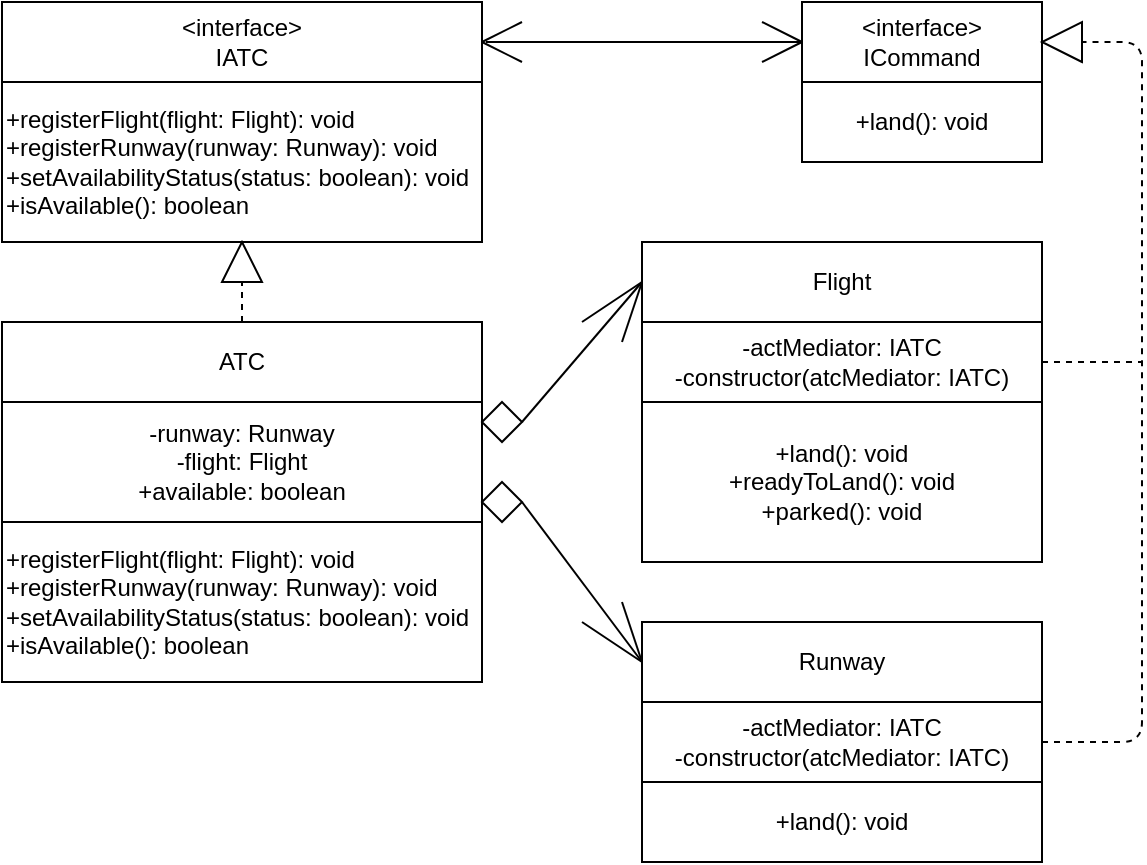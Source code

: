 <mxfile>
    <diagram id="i0sznkB6wCeKxleQH_he" name="Page-1">
        <mxGraphModel dx="133" dy="115" grid="1" gridSize="10" guides="1" tooltips="1" connect="1" arrows="1" fold="1" page="1" pageScale="1" pageWidth="827" pageHeight="1169" math="0" shadow="0">
            <root>
                <mxCell id="0"/>
                <mxCell id="1" parent="0"/>
                <mxCell id="18" value="&amp;lt;interface&amp;gt;&lt;br&gt;IATC" style="rounded=0;whiteSpace=wrap;html=1;" vertex="1" parent="1">
                    <mxGeometry x="120" y="80" width="240" height="40" as="geometry"/>
                </mxCell>
                <mxCell id="19" value="+registerFlight(flight: Flight): void&lt;br&gt;+registerRunway(runway: Runway): void&lt;br&gt;+setAvailabilityStatus(status: boolean): void&lt;br&gt;+isAvailable(): boolean" style="rounded=0;whiteSpace=wrap;html=1;align=left;" vertex="1" parent="1">
                    <mxGeometry x="120" y="120" width="240" height="80" as="geometry"/>
                </mxCell>
                <mxCell id="21" value="ATC" style="rounded=0;whiteSpace=wrap;html=1;" vertex="1" parent="1">
                    <mxGeometry x="120" y="240" width="240" height="40" as="geometry"/>
                </mxCell>
                <mxCell id="22" value="+registerFlight(flight: Flight): void&lt;br&gt;+registerRunway(runway: Runway): void&lt;br&gt;+setAvailabilityStatus(status: boolean): void&lt;br&gt;+isAvailable(): boolean" style="rounded=0;whiteSpace=wrap;html=1;align=left;" vertex="1" parent="1">
                    <mxGeometry x="120" y="340" width="240" height="80" as="geometry"/>
                </mxCell>
                <mxCell id="23" value="-runway: Runway&lt;br&gt;-flight: Flight&lt;br&gt;+available: boolean" style="rounded=0;whiteSpace=wrap;html=1;" vertex="1" parent="1">
                    <mxGeometry x="120" y="280" width="240" height="60" as="geometry"/>
                </mxCell>
                <mxCell id="24" value="&amp;lt;interface&amp;gt;&lt;br&gt;ICommand" style="rounded=0;whiteSpace=wrap;html=1;" vertex="1" parent="1">
                    <mxGeometry x="520" y="80" width="120" height="40" as="geometry"/>
                </mxCell>
                <mxCell id="25" value="+land(): void" style="rounded=0;whiteSpace=wrap;html=1;" vertex="1" parent="1">
                    <mxGeometry x="520" y="120" width="120" height="40" as="geometry"/>
                </mxCell>
                <mxCell id="26" value="Flight" style="rounded=0;whiteSpace=wrap;html=1;" vertex="1" parent="1">
                    <mxGeometry x="440" y="200" width="200" height="40" as="geometry"/>
                </mxCell>
                <mxCell id="27" value="-actMediator: IATC&lt;br&gt;-constructor(atcMediator: IATC)" style="rounded=0;whiteSpace=wrap;html=1;" vertex="1" parent="1">
                    <mxGeometry x="440" y="240" width="200" height="40" as="geometry"/>
                </mxCell>
                <mxCell id="28" value="+land(): void&lt;br&gt;+readyToLand(): void&lt;br&gt;+parked(): void" style="rounded=0;whiteSpace=wrap;html=1;" vertex="1" parent="1">
                    <mxGeometry x="440" y="280" width="200" height="80" as="geometry"/>
                </mxCell>
                <mxCell id="29" value="Runway" style="rounded=0;whiteSpace=wrap;html=1;" vertex="1" parent="1">
                    <mxGeometry x="440" y="390" width="200" height="40" as="geometry"/>
                </mxCell>
                <mxCell id="30" value="-actMediator: IATC&lt;br&gt;-constructor(atcMediator: IATC)" style="rounded=0;whiteSpace=wrap;html=1;" vertex="1" parent="1">
                    <mxGeometry x="440" y="430" width="200" height="40" as="geometry"/>
                </mxCell>
                <mxCell id="31" value="+land(): void" style="rounded=0;whiteSpace=wrap;html=1;" vertex="1" parent="1">
                    <mxGeometry x="440" y="470" width="200" height="40" as="geometry"/>
                </mxCell>
                <mxCell id="32" value="" style="endArrow=none;html=1;entryX=0;entryY=0.5;entryDx=0;entryDy=0;" edge="1" parent="1" target="24">
                    <mxGeometry width="50" height="50" relative="1" as="geometry">
                        <mxPoint x="362" y="100" as="sourcePoint"/>
                        <mxPoint x="430" y="80" as="targetPoint"/>
                    </mxGeometry>
                </mxCell>
                <mxCell id="33" value="" style="endArrow=none;html=1;" edge="1" parent="1">
                    <mxGeometry width="50" height="50" relative="1" as="geometry">
                        <mxPoint x="360" y="100" as="sourcePoint"/>
                        <mxPoint x="380" y="90" as="targetPoint"/>
                    </mxGeometry>
                </mxCell>
                <mxCell id="34" value="" style="endArrow=none;html=1;" edge="1" parent="1">
                    <mxGeometry width="50" height="50" relative="1" as="geometry">
                        <mxPoint x="360" y="100" as="sourcePoint"/>
                        <mxPoint x="380" y="110" as="targetPoint"/>
                    </mxGeometry>
                </mxCell>
                <mxCell id="35" value="" style="endArrow=none;html=1;" edge="1" parent="1">
                    <mxGeometry width="50" height="50" relative="1" as="geometry">
                        <mxPoint x="500" y="110" as="sourcePoint"/>
                        <mxPoint x="520" y="100" as="targetPoint"/>
                        <Array as="points"/>
                    </mxGeometry>
                </mxCell>
                <mxCell id="36" value="" style="endArrow=none;html=1;" edge="1" parent="1">
                    <mxGeometry width="50" height="50" relative="1" as="geometry">
                        <mxPoint x="500" y="90" as="sourcePoint"/>
                        <mxPoint x="520" y="100" as="targetPoint"/>
                    </mxGeometry>
                </mxCell>
                <mxCell id="37" value="" style="endArrow=none;dashed=1;html=1;exitX=0.5;exitY=0;exitDx=0;exitDy=0;" edge="1" parent="1" source="21">
                    <mxGeometry width="50" height="50" relative="1" as="geometry">
                        <mxPoint x="240" y="240" as="sourcePoint"/>
                        <mxPoint x="240" y="220" as="targetPoint"/>
                    </mxGeometry>
                </mxCell>
                <mxCell id="38" value="" style="triangle;whiteSpace=wrap;html=1;rotation=-90;" vertex="1" parent="1">
                    <mxGeometry x="230" y="200" width="20" height="20" as="geometry"/>
                </mxCell>
                <mxCell id="39" value="" style="rhombus;whiteSpace=wrap;html=1;" vertex="1" parent="1">
                    <mxGeometry x="360" y="280" width="20" height="20" as="geometry"/>
                </mxCell>
                <mxCell id="40" value="" style="rhombus;whiteSpace=wrap;html=1;" vertex="1" parent="1">
                    <mxGeometry x="360" y="320" width="20" height="20" as="geometry"/>
                </mxCell>
                <mxCell id="41" value="" style="endArrow=none;html=1;exitX=1;exitY=0.5;exitDx=0;exitDy=0;entryX=0;entryY=0.5;entryDx=0;entryDy=0;" edge="1" parent="1" source="39" target="26">
                    <mxGeometry width="50" height="50" relative="1" as="geometry">
                        <mxPoint x="390" y="290" as="sourcePoint"/>
                        <mxPoint x="440" y="240" as="targetPoint"/>
                    </mxGeometry>
                </mxCell>
                <mxCell id="42" value="" style="endArrow=none;html=1;exitX=1;exitY=0.5;exitDx=0;exitDy=0;entryX=0;entryY=0.5;entryDx=0;entryDy=0;" edge="1" parent="1" source="40" target="29">
                    <mxGeometry width="50" height="50" relative="1" as="geometry">
                        <mxPoint x="390" y="350" as="sourcePoint"/>
                        <mxPoint x="440" y="300" as="targetPoint"/>
                    </mxGeometry>
                </mxCell>
                <mxCell id="43" value="" style="endArrow=none;html=1;" edge="1" parent="1">
                    <mxGeometry width="50" height="50" relative="1" as="geometry">
                        <mxPoint x="410" y="390" as="sourcePoint"/>
                        <mxPoint x="440" y="410" as="targetPoint"/>
                    </mxGeometry>
                </mxCell>
                <mxCell id="44" value="" style="endArrow=none;html=1;" edge="1" parent="1">
                    <mxGeometry width="50" height="50" relative="1" as="geometry">
                        <mxPoint x="430" y="380" as="sourcePoint"/>
                        <mxPoint x="440" y="410" as="targetPoint"/>
                    </mxGeometry>
                </mxCell>
                <mxCell id="45" value="" style="endArrow=none;html=1;entryX=0;entryY=0.5;entryDx=0;entryDy=0;" edge="1" parent="1" target="26">
                    <mxGeometry width="50" height="50" relative="1" as="geometry">
                        <mxPoint x="430" y="250" as="sourcePoint"/>
                        <mxPoint x="470" y="250" as="targetPoint"/>
                    </mxGeometry>
                </mxCell>
                <mxCell id="46" value="" style="endArrow=none;html=1;entryX=0;entryY=0.5;entryDx=0;entryDy=0;" edge="1" parent="1" target="26">
                    <mxGeometry width="50" height="50" relative="1" as="geometry">
                        <mxPoint x="410" y="240" as="sourcePoint"/>
                        <mxPoint x="450" y="230" as="targetPoint"/>
                    </mxGeometry>
                </mxCell>
                <mxCell id="49" value="" style="triangle;whiteSpace=wrap;html=1;rotation=-180;" vertex="1" parent="1">
                    <mxGeometry x="640" y="90" width="20" height="20" as="geometry"/>
                </mxCell>
                <mxCell id="50" value="" style="endArrow=none;dashed=1;html=1;exitX=1;exitY=0.5;exitDx=0;exitDy=0;entryX=0;entryY=0.5;entryDx=0;entryDy=0;" edge="1" parent="1" source="30" target="49">
                    <mxGeometry width="50" height="50" relative="1" as="geometry">
                        <mxPoint x="640" y="460" as="sourcePoint"/>
                        <mxPoint x="730" y="220" as="targetPoint"/>
                        <Array as="points">
                            <mxPoint x="690" y="450"/>
                            <mxPoint x="690" y="100"/>
                        </Array>
                    </mxGeometry>
                </mxCell>
                <mxCell id="51" value="" style="endArrow=none;dashed=1;html=1;" edge="1" parent="1">
                    <mxGeometry width="50" height="50" relative="1" as="geometry">
                        <mxPoint x="640" y="260" as="sourcePoint"/>
                        <mxPoint x="690" y="260" as="targetPoint"/>
                    </mxGeometry>
                </mxCell>
            </root>
        </mxGraphModel>
    </diagram>
</mxfile>